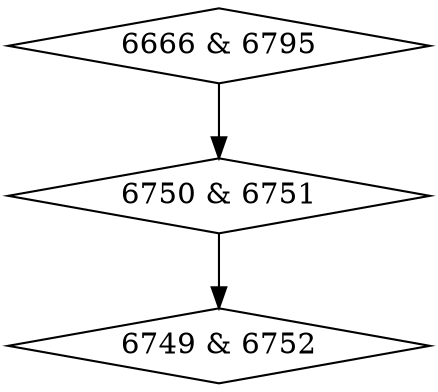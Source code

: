 digraph {
0 [label = "6666 & 6795", shape = diamond];
1 [label = "6749 & 6752", shape = diamond];
2 [label = "6750 & 6751", shape = diamond];
0->2;
2->1;
}
